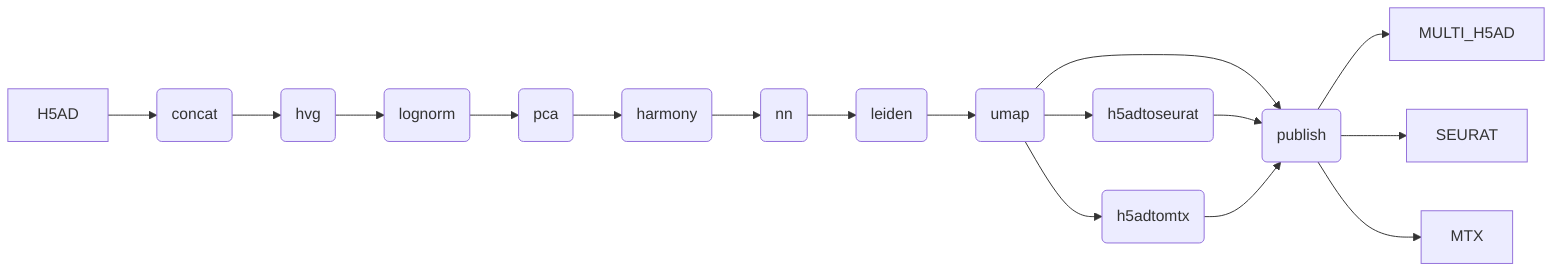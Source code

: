 graph LR
    H5AD[H5AD]
    MULTI_H5AD[MULTI_H5AD]
    SEURAT[SEURAT]
    MTX[MTX]
    
    concat(concat)
    lognorm(lognorm)
    hvg(hvg)
    pca(pca)
    harmony(harmony)
    nn(nn)
    leiden(leiden)
    umap(umap)
    publish(publish)
    h5adtoseurat(h5adtoseurat)
    h5adtomtx(h5adtomtx)

    H5AD --> concat --> hvg --> lognorm  --> pca --> harmony --> nn --> leiden --> umap --> publish --> MULTI_H5AD
    umap --> h5adtoseurat --> publish --> SEURAT
    umap --> h5adtomtx --> publish --> MTX